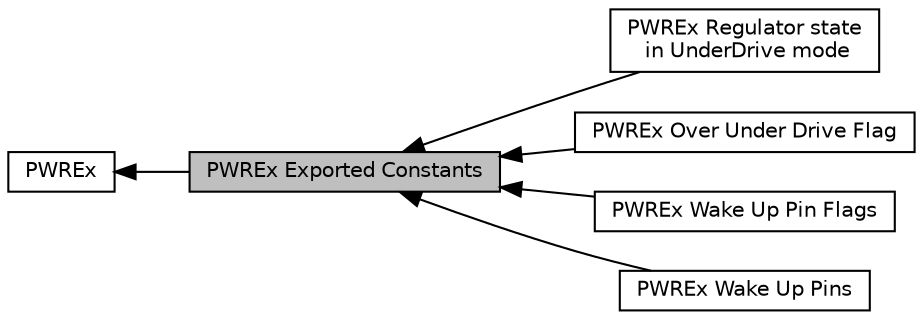 digraph "PWREx Exported Constants"
{
  edge [fontname="Helvetica",fontsize="10",labelfontname="Helvetica",labelfontsize="10"];
  node [fontname="Helvetica",fontsize="10",shape=record];
  rankdir=LR;
  Node3 [label="PWREx Regulator state\l in UnderDrive mode",height=0.2,width=0.4,color="black", fillcolor="white", style="filled",URL="$group___p_w_r_ex___regulator__state__in___under_drive__mode.html"];
  Node4 [label="PWREx Over Under Drive Flag",height=0.2,width=0.4,color="black", fillcolor="white", style="filled",URL="$group___p_w_r_ex___over___under___drive___flag.html"];
  Node1 [label="PWREx",height=0.2,width=0.4,color="black", fillcolor="white", style="filled",URL="$group___p_w_r_ex.html",tooltip="PWR HAL module driver. "];
  Node5 [label="PWREx Wake Up Pin Flags",height=0.2,width=0.4,color="black", fillcolor="white", style="filled",URL="$group___p_w_r_ex___wakeup___pins___flag.html"];
  Node0 [label="PWREx Exported Constants",height=0.2,width=0.4,color="black", fillcolor="grey75", style="filled", fontcolor="black"];
  Node2 [label="PWREx Wake Up Pins",height=0.2,width=0.4,color="black", fillcolor="white", style="filled",URL="$group___p_w_r_ex___wake_up___pins.html"];
  Node1->Node0 [shape=plaintext, dir="back", style="solid"];
  Node0->Node2 [shape=plaintext, dir="back", style="solid"];
  Node0->Node3 [shape=plaintext, dir="back", style="solid"];
  Node0->Node4 [shape=plaintext, dir="back", style="solid"];
  Node0->Node5 [shape=plaintext, dir="back", style="solid"];
}
